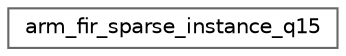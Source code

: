 digraph "Graphical Class Hierarchy"
{
 // LATEX_PDF_SIZE
  bgcolor="transparent";
  edge [fontname=Helvetica,fontsize=10,labelfontname=Helvetica,labelfontsize=10];
  node [fontname=Helvetica,fontsize=10,shape=box,height=0.2,width=0.4];
  rankdir="LR";
  Node0 [id="Node000000",label="arm_fir_sparse_instance_q15",height=0.2,width=0.4,color="grey40", fillcolor="white", style="filled",URL="$structarm__fir__sparse__instance__q15.html",tooltip="Instance structure for the Q15 sparse FIR filter."];
}
